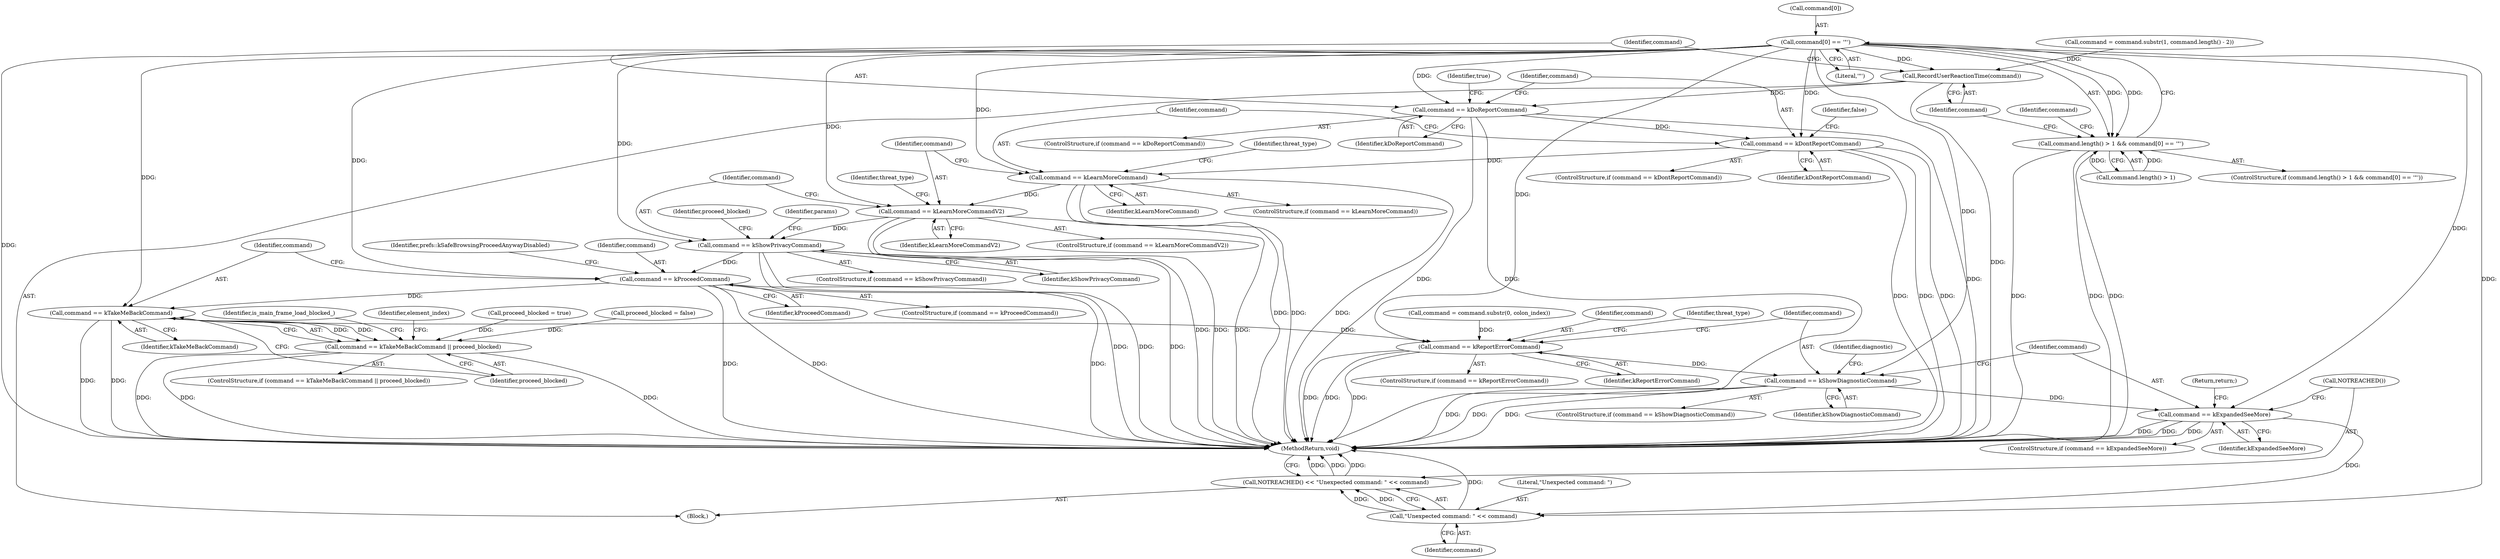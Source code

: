 digraph "0_Chrome_d443be6fdfe17ca4f3ff1843ded362ff0cd01096@array" {
"1000110" [label="(Call,command[0] == '\"')"];
"1000106" [label="(Call,command.length() > 1 && command[0] == '\"')"];
"1000123" [label="(Call,RecordUserReactionTime(command))"];
"1000126" [label="(Call,command == kDoReportCommand)"];
"1000134" [label="(Call,command == kDontReportCommand)"];
"1000142" [label="(Call,command == kLearnMoreCommand)"];
"1000188" [label="(Call,command == kLearnMoreCommandV2)"];
"1000234" [label="(Call,command == kShowPrivacyCommand)"];
"1000248" [label="(Call,command == kProceedCommand)"];
"1000265" [label="(Call,command == kTakeMeBackCommand)"];
"1000264" [label="(Call,command == kTakeMeBackCommand || proceed_blocked)"];
"1000342" [label="(Call,command == kReportErrorCommand)"];
"1000376" [label="(Call,command == kShowDiagnosticCommand)"];
"1000404" [label="(Call,command == kExpandedSeeMore)"];
"1000411" [label="(Call,\"Unexpected command: \" << command)"];
"1000409" [label="(Call,NOTREACHED() << \"Unexpected command: \" << command)"];
"1000116" [label="(Call,command = command.substr(1, command.length() - 2))"];
"1000408" [label="(Return,return;)"];
"1000105" [label="(ControlStructure,if (command.length() > 1 && command[0] == '\"'))"];
"1000114" [label="(Literal,'\"')"];
"1000249" [label="(Identifier,command)"];
"1000126" [label="(Call,command == kDoReportCommand)"];
"1000124" [label="(Identifier,command)"];
"1000131" [label="(Identifier,true)"];
"1000290" [label="(Identifier,element_index)"];
"1000343" [label="(Identifier,command)"];
"1000264" [label="(Call,command == kTakeMeBackCommand || proceed_blocked)"];
"1000107" [label="(Call,command.length() > 1)"];
"1000412" [label="(Literal,\"Unexpected command: \")"];
"1000127" [label="(Identifier,command)"];
"1000342" [label="(Call,command == kReportErrorCommand)"];
"1000256" [label="(Call,proceed_blocked = true)"];
"1000141" [label="(ControlStructure,if (command == kLearnMoreCommand))"];
"1000244" [label="(Call,proceed_blocked = false)"];
"1000267" [label="(Identifier,kTakeMeBackCommand)"];
"1000149" [label="(Identifier,threat_type)"];
"1000406" [label="(Identifier,kExpandedSeeMore)"];
"1000233" [label="(ControlStructure,if (command == kShowPrivacyCommand))"];
"1000411" [label="(Call,\"Unexpected command: \" << command)"];
"1000409" [label="(Call,NOTREACHED() << \"Unexpected command: \" << command)"];
"1000413" [label="(Identifier,command)"];
"1000142" [label="(Call,command == kLearnMoreCommand)"];
"1000188" [label="(Call,command == kLearnMoreCommandV2)"];
"1000344" [label="(Identifier,kReportErrorCommand)"];
"1000377" [label="(Identifier,command)"];
"1000378" [label="(Identifier,kShowDiagnosticCommand)"];
"1000265" [label="(Call,command == kTakeMeBackCommand)"];
"1000110" [label="(Call,command[0] == '\"')"];
"1000190" [label="(Identifier,kLearnMoreCommandV2)"];
"1000403" [label="(ControlStructure,if (command == kExpandedSeeMore))"];
"1000187" [label="(ControlStructure,if (command == kLearnMoreCommandV2))"];
"1000106" [label="(Call,command.length() > 1 && command[0] == '\"')"];
"1000134" [label="(Call,command == kDontReportCommand)"];
"1000125" [label="(ControlStructure,if (command == kDoReportCommand))"];
"1000375" [label="(ControlStructure,if (command == kShowDiagnosticCommand))"];
"1000271" [label="(Identifier,is_main_frame_load_blocked_)"];
"1000348" [label="(Identifier,threat_type)"];
"1000248" [label="(Call,command == kProceedCommand)"];
"1000376" [label="(Call,command == kShowDiagnosticCommand)"];
"1000133" [label="(ControlStructure,if (command == kDontReportCommand))"];
"1000235" [label="(Identifier,command)"];
"1000405" [label="(Identifier,command)"];
"1000135" [label="(Identifier,command)"];
"1000117" [label="(Identifier,command)"];
"1000123" [label="(Call,RecordUserReactionTime(command))"];
"1000414" [label="(MethodReturn,void)"];
"1000321" [label="(Call,command = command.substr(0, colon_index))"];
"1000254" [label="(Identifier,prefs::kSafeBrowsingProceedAnywayDisabled)"];
"1000241" [label="(Identifier,params)"];
"1000266" [label="(Identifier,command)"];
"1000268" [label="(Identifier,proceed_blocked)"];
"1000245" [label="(Identifier,proceed_blocked)"];
"1000247" [label="(ControlStructure,if (command == kProceedCommand))"];
"1000410" [label="(Call,NOTREACHED())"];
"1000234" [label="(Call,command == kShowPrivacyCommand)"];
"1000341" [label="(ControlStructure,if (command == kReportErrorCommand))"];
"1000236" [label="(Identifier,kShowPrivacyCommand)"];
"1000103" [label="(Block,)"];
"1000111" [label="(Call,command[0])"];
"1000144" [label="(Identifier,kLearnMoreCommand)"];
"1000263" [label="(ControlStructure,if (command == kTakeMeBackCommand || proceed_blocked))"];
"1000139" [label="(Identifier,false)"];
"1000195" [label="(Identifier,threat_type)"];
"1000189" [label="(Identifier,command)"];
"1000382" [label="(Identifier,diagnostic)"];
"1000128" [label="(Identifier,kDoReportCommand)"];
"1000250" [label="(Identifier,kProceedCommand)"];
"1000136" [label="(Identifier,kDontReportCommand)"];
"1000143" [label="(Identifier,command)"];
"1000404" [label="(Call,command == kExpandedSeeMore)"];
"1000110" -> "1000106"  [label="AST: "];
"1000110" -> "1000114"  [label="CFG: "];
"1000111" -> "1000110"  [label="AST: "];
"1000114" -> "1000110"  [label="AST: "];
"1000106" -> "1000110"  [label="CFG: "];
"1000110" -> "1000414"  [label="DDG: "];
"1000110" -> "1000106"  [label="DDG: "];
"1000110" -> "1000106"  [label="DDG: "];
"1000110" -> "1000123"  [label="DDG: "];
"1000110" -> "1000126"  [label="DDG: "];
"1000110" -> "1000134"  [label="DDG: "];
"1000110" -> "1000142"  [label="DDG: "];
"1000110" -> "1000188"  [label="DDG: "];
"1000110" -> "1000234"  [label="DDG: "];
"1000110" -> "1000248"  [label="DDG: "];
"1000110" -> "1000265"  [label="DDG: "];
"1000110" -> "1000342"  [label="DDG: "];
"1000110" -> "1000376"  [label="DDG: "];
"1000110" -> "1000404"  [label="DDG: "];
"1000110" -> "1000411"  [label="DDG: "];
"1000106" -> "1000105"  [label="AST: "];
"1000106" -> "1000107"  [label="CFG: "];
"1000107" -> "1000106"  [label="AST: "];
"1000117" -> "1000106"  [label="CFG: "];
"1000124" -> "1000106"  [label="CFG: "];
"1000106" -> "1000414"  [label="DDG: "];
"1000106" -> "1000414"  [label="DDG: "];
"1000106" -> "1000414"  [label="DDG: "];
"1000107" -> "1000106"  [label="DDG: "];
"1000107" -> "1000106"  [label="DDG: "];
"1000123" -> "1000103"  [label="AST: "];
"1000123" -> "1000124"  [label="CFG: "];
"1000124" -> "1000123"  [label="AST: "];
"1000127" -> "1000123"  [label="CFG: "];
"1000123" -> "1000414"  [label="DDG: "];
"1000116" -> "1000123"  [label="DDG: "];
"1000123" -> "1000126"  [label="DDG: "];
"1000126" -> "1000125"  [label="AST: "];
"1000126" -> "1000128"  [label="CFG: "];
"1000127" -> "1000126"  [label="AST: "];
"1000128" -> "1000126"  [label="AST: "];
"1000131" -> "1000126"  [label="CFG: "];
"1000135" -> "1000126"  [label="CFG: "];
"1000126" -> "1000414"  [label="DDG: "];
"1000126" -> "1000414"  [label="DDG: "];
"1000126" -> "1000414"  [label="DDG: "];
"1000126" -> "1000134"  [label="DDG: "];
"1000134" -> "1000133"  [label="AST: "];
"1000134" -> "1000136"  [label="CFG: "];
"1000135" -> "1000134"  [label="AST: "];
"1000136" -> "1000134"  [label="AST: "];
"1000139" -> "1000134"  [label="CFG: "];
"1000143" -> "1000134"  [label="CFG: "];
"1000134" -> "1000414"  [label="DDG: "];
"1000134" -> "1000414"  [label="DDG: "];
"1000134" -> "1000414"  [label="DDG: "];
"1000134" -> "1000142"  [label="DDG: "];
"1000142" -> "1000141"  [label="AST: "];
"1000142" -> "1000144"  [label="CFG: "];
"1000143" -> "1000142"  [label="AST: "];
"1000144" -> "1000142"  [label="AST: "];
"1000149" -> "1000142"  [label="CFG: "];
"1000189" -> "1000142"  [label="CFG: "];
"1000142" -> "1000414"  [label="DDG: "];
"1000142" -> "1000414"  [label="DDG: "];
"1000142" -> "1000414"  [label="DDG: "];
"1000142" -> "1000188"  [label="DDG: "];
"1000188" -> "1000187"  [label="AST: "];
"1000188" -> "1000190"  [label="CFG: "];
"1000189" -> "1000188"  [label="AST: "];
"1000190" -> "1000188"  [label="AST: "];
"1000195" -> "1000188"  [label="CFG: "];
"1000235" -> "1000188"  [label="CFG: "];
"1000188" -> "1000414"  [label="DDG: "];
"1000188" -> "1000414"  [label="DDG: "];
"1000188" -> "1000414"  [label="DDG: "];
"1000188" -> "1000234"  [label="DDG: "];
"1000234" -> "1000233"  [label="AST: "];
"1000234" -> "1000236"  [label="CFG: "];
"1000235" -> "1000234"  [label="AST: "];
"1000236" -> "1000234"  [label="AST: "];
"1000241" -> "1000234"  [label="CFG: "];
"1000245" -> "1000234"  [label="CFG: "];
"1000234" -> "1000414"  [label="DDG: "];
"1000234" -> "1000414"  [label="DDG: "];
"1000234" -> "1000414"  [label="DDG: "];
"1000234" -> "1000248"  [label="DDG: "];
"1000248" -> "1000247"  [label="AST: "];
"1000248" -> "1000250"  [label="CFG: "];
"1000249" -> "1000248"  [label="AST: "];
"1000250" -> "1000248"  [label="AST: "];
"1000254" -> "1000248"  [label="CFG: "];
"1000266" -> "1000248"  [label="CFG: "];
"1000248" -> "1000414"  [label="DDG: "];
"1000248" -> "1000414"  [label="DDG: "];
"1000248" -> "1000414"  [label="DDG: "];
"1000248" -> "1000265"  [label="DDG: "];
"1000265" -> "1000264"  [label="AST: "];
"1000265" -> "1000267"  [label="CFG: "];
"1000266" -> "1000265"  [label="AST: "];
"1000267" -> "1000265"  [label="AST: "];
"1000268" -> "1000265"  [label="CFG: "];
"1000264" -> "1000265"  [label="CFG: "];
"1000265" -> "1000414"  [label="DDG: "];
"1000265" -> "1000414"  [label="DDG: "];
"1000265" -> "1000264"  [label="DDG: "];
"1000265" -> "1000264"  [label="DDG: "];
"1000265" -> "1000342"  [label="DDG: "];
"1000264" -> "1000263"  [label="AST: "];
"1000264" -> "1000268"  [label="CFG: "];
"1000268" -> "1000264"  [label="AST: "];
"1000271" -> "1000264"  [label="CFG: "];
"1000290" -> "1000264"  [label="CFG: "];
"1000264" -> "1000414"  [label="DDG: "];
"1000264" -> "1000414"  [label="DDG: "];
"1000264" -> "1000414"  [label="DDG: "];
"1000256" -> "1000264"  [label="DDG: "];
"1000244" -> "1000264"  [label="DDG: "];
"1000342" -> "1000341"  [label="AST: "];
"1000342" -> "1000344"  [label="CFG: "];
"1000343" -> "1000342"  [label="AST: "];
"1000344" -> "1000342"  [label="AST: "];
"1000348" -> "1000342"  [label="CFG: "];
"1000377" -> "1000342"  [label="CFG: "];
"1000342" -> "1000414"  [label="DDG: "];
"1000342" -> "1000414"  [label="DDG: "];
"1000342" -> "1000414"  [label="DDG: "];
"1000321" -> "1000342"  [label="DDG: "];
"1000342" -> "1000376"  [label="DDG: "];
"1000376" -> "1000375"  [label="AST: "];
"1000376" -> "1000378"  [label="CFG: "];
"1000377" -> "1000376"  [label="AST: "];
"1000378" -> "1000376"  [label="AST: "];
"1000382" -> "1000376"  [label="CFG: "];
"1000405" -> "1000376"  [label="CFG: "];
"1000376" -> "1000414"  [label="DDG: "];
"1000376" -> "1000414"  [label="DDG: "];
"1000376" -> "1000414"  [label="DDG: "];
"1000376" -> "1000404"  [label="DDG: "];
"1000404" -> "1000403"  [label="AST: "];
"1000404" -> "1000406"  [label="CFG: "];
"1000405" -> "1000404"  [label="AST: "];
"1000406" -> "1000404"  [label="AST: "];
"1000408" -> "1000404"  [label="CFG: "];
"1000410" -> "1000404"  [label="CFG: "];
"1000404" -> "1000414"  [label="DDG: "];
"1000404" -> "1000414"  [label="DDG: "];
"1000404" -> "1000414"  [label="DDG: "];
"1000404" -> "1000411"  [label="DDG: "];
"1000411" -> "1000409"  [label="AST: "];
"1000411" -> "1000413"  [label="CFG: "];
"1000412" -> "1000411"  [label="AST: "];
"1000413" -> "1000411"  [label="AST: "];
"1000409" -> "1000411"  [label="CFG: "];
"1000411" -> "1000414"  [label="DDG: "];
"1000411" -> "1000409"  [label="DDG: "];
"1000411" -> "1000409"  [label="DDG: "];
"1000409" -> "1000103"  [label="AST: "];
"1000410" -> "1000409"  [label="AST: "];
"1000414" -> "1000409"  [label="CFG: "];
"1000409" -> "1000414"  [label="DDG: "];
"1000409" -> "1000414"  [label="DDG: "];
"1000409" -> "1000414"  [label="DDG: "];
}
